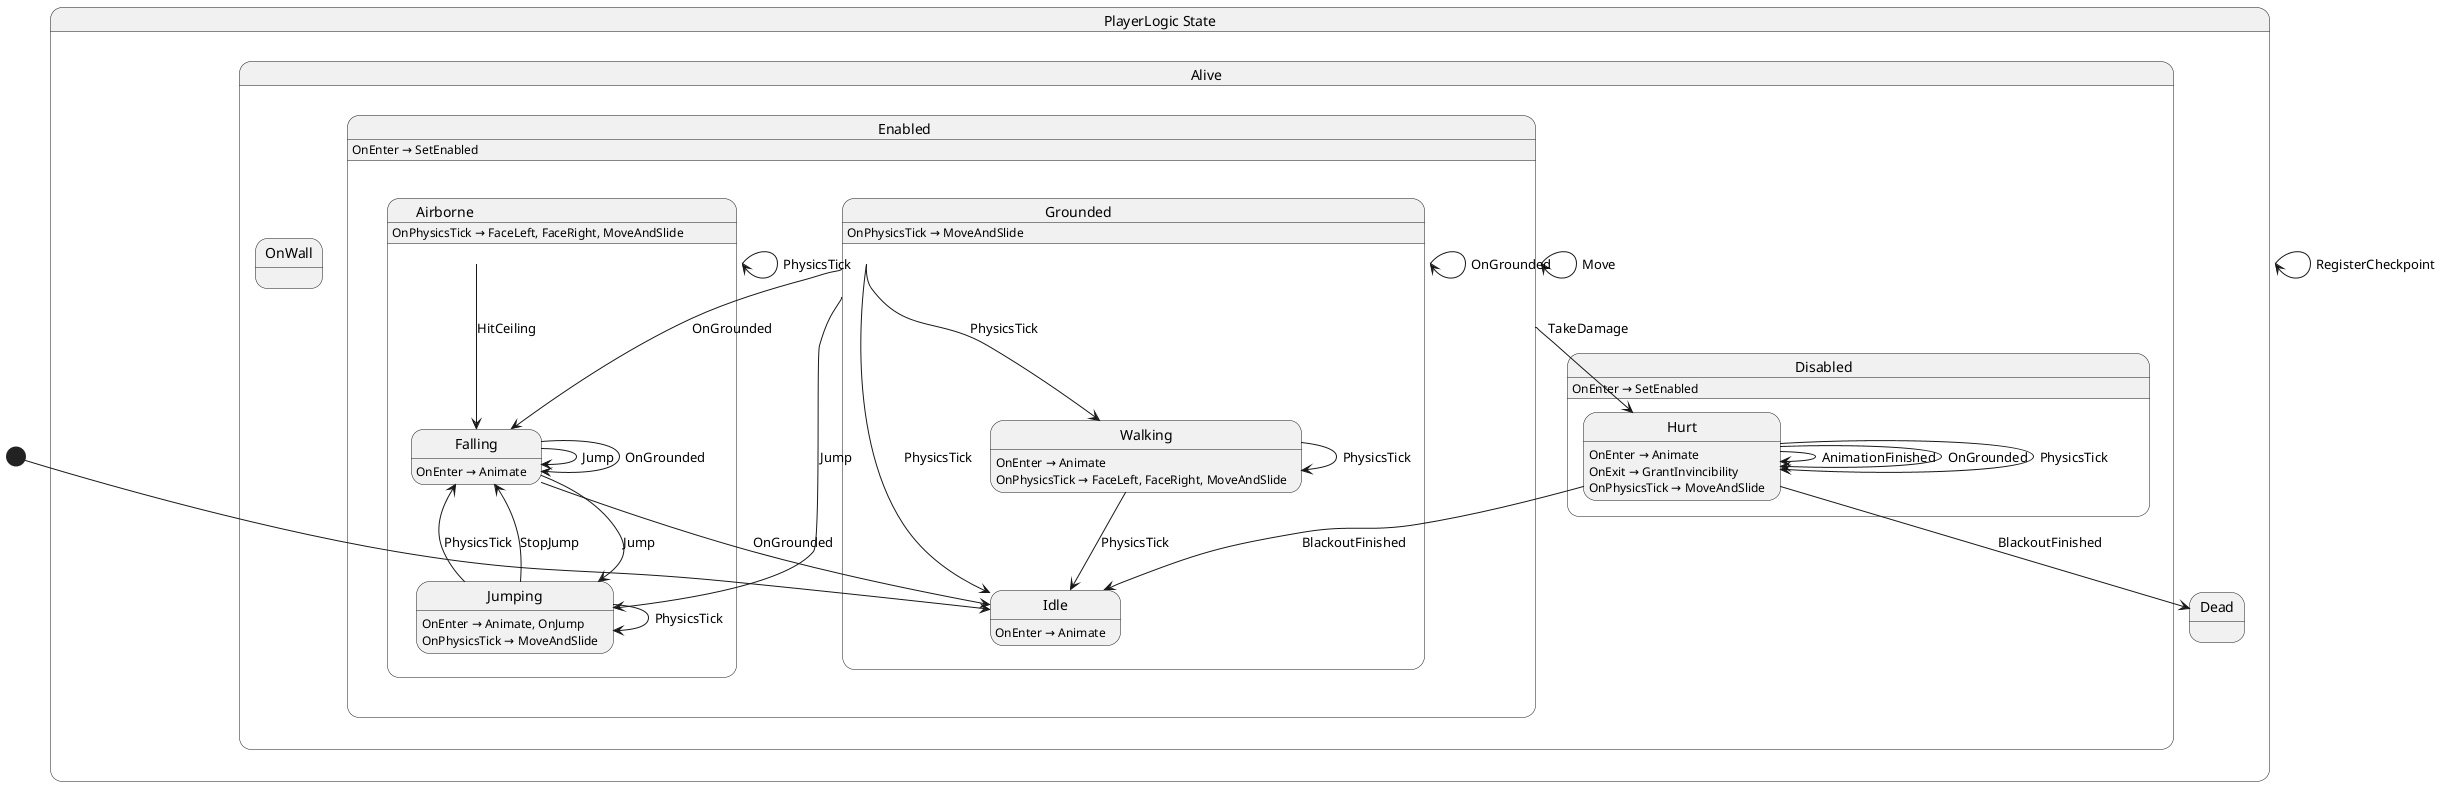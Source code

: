 @startuml PlayerLogic
state "PlayerLogic State" as Yolk_Logic_Player_PlayerLogic_State {
  state "Alive" as Yolk_Logic_Player_PlayerLogic_State_Alive {
    state "Disabled" as Yolk_Logic_Player_PlayerLogic_State_Alive_Disabled {
      state "Hurt" as Yolk_Logic_Player_PlayerLogic_State_Alive_Disabled_Hurt
    }
    state "Enabled" as Yolk_Logic_Player_PlayerLogic_State_Alive_Enabled {
      state "Airborne" as Yolk_Logic_Player_PlayerLogic_State_Alive_Enabled_Airborne {
        state "Falling" as Yolk_Logic_Player_PlayerLogic_State_Alive_Enabled_Airborne_Falling
        state "Jumping" as Yolk_Logic_Player_PlayerLogic_State_Alive_Enabled_Airborne_Jumping
      }
      state "Grounded" as Yolk_Logic_Player_PlayerLogic_State_Alive_Enabled_Grounded {
        state "Idle" as Yolk_Logic_Player_PlayerLogic_State_Alive_Enabled_Grounded_Idle
        state "Walking" as Yolk_Logic_Player_PlayerLogic_State_Alive_Enabled_Grounded_Walking
      }
    }
    state "OnWall" as Yolk_Logic_Player_PlayerLogic_State_Alive_Enabled_OnWall
  }
  state "Dead" as Yolk_Logic_Player_PlayerLogic_State_Dead
}

Yolk_Logic_Player_PlayerLogic_State --> Yolk_Logic_Player_PlayerLogic_State : RegisterCheckpoint
Yolk_Logic_Player_PlayerLogic_State_Alive_Disabled_Hurt --> Yolk_Logic_Player_PlayerLogic_State_Alive_Disabled_Hurt : AnimationFinished
Yolk_Logic_Player_PlayerLogic_State_Alive_Disabled_Hurt --> Yolk_Logic_Player_PlayerLogic_State_Alive_Disabled_Hurt : OnGrounded
Yolk_Logic_Player_PlayerLogic_State_Alive_Disabled_Hurt --> Yolk_Logic_Player_PlayerLogic_State_Alive_Disabled_Hurt : PhysicsTick
Yolk_Logic_Player_PlayerLogic_State_Alive_Disabled_Hurt --> Yolk_Logic_Player_PlayerLogic_State_Alive_Enabled_Grounded_Idle : BlackoutFinished
Yolk_Logic_Player_PlayerLogic_State_Alive_Disabled_Hurt --> Yolk_Logic_Player_PlayerLogic_State_Dead : BlackoutFinished
Yolk_Logic_Player_PlayerLogic_State_Alive_Enabled --> Yolk_Logic_Player_PlayerLogic_State_Alive_Disabled_Hurt : TakeDamage
Yolk_Logic_Player_PlayerLogic_State_Alive_Enabled --> Yolk_Logic_Player_PlayerLogic_State_Alive_Enabled : Move
Yolk_Logic_Player_PlayerLogic_State_Alive_Enabled_Airborne --> Yolk_Logic_Player_PlayerLogic_State_Alive_Enabled_Airborne : PhysicsTick
Yolk_Logic_Player_PlayerLogic_State_Alive_Enabled_Airborne --> Yolk_Logic_Player_PlayerLogic_State_Alive_Enabled_Airborne_Falling : HitCeiling
Yolk_Logic_Player_PlayerLogic_State_Alive_Enabled_Airborne_Falling --> Yolk_Logic_Player_PlayerLogic_State_Alive_Enabled_Airborne_Falling : Jump
Yolk_Logic_Player_PlayerLogic_State_Alive_Enabled_Airborne_Falling --> Yolk_Logic_Player_PlayerLogic_State_Alive_Enabled_Airborne_Falling : OnGrounded
Yolk_Logic_Player_PlayerLogic_State_Alive_Enabled_Airborne_Falling --> Yolk_Logic_Player_PlayerLogic_State_Alive_Enabled_Airborne_Jumping : Jump
Yolk_Logic_Player_PlayerLogic_State_Alive_Enabled_Airborne_Falling --> Yolk_Logic_Player_PlayerLogic_State_Alive_Enabled_Grounded_Idle : OnGrounded
Yolk_Logic_Player_PlayerLogic_State_Alive_Enabled_Airborne_Jumping --> Yolk_Logic_Player_PlayerLogic_State_Alive_Enabled_Airborne_Falling : PhysicsTick
Yolk_Logic_Player_PlayerLogic_State_Alive_Enabled_Airborne_Jumping --> Yolk_Logic_Player_PlayerLogic_State_Alive_Enabled_Airborne_Falling : StopJump
Yolk_Logic_Player_PlayerLogic_State_Alive_Enabled_Airborne_Jumping --> Yolk_Logic_Player_PlayerLogic_State_Alive_Enabled_Airborne_Jumping : PhysicsTick
Yolk_Logic_Player_PlayerLogic_State_Alive_Enabled_Grounded --> Yolk_Logic_Player_PlayerLogic_State_Alive_Enabled_Airborne_Falling : OnGrounded
Yolk_Logic_Player_PlayerLogic_State_Alive_Enabled_Grounded --> Yolk_Logic_Player_PlayerLogic_State_Alive_Enabled_Airborne_Jumping : Jump
Yolk_Logic_Player_PlayerLogic_State_Alive_Enabled_Grounded --> Yolk_Logic_Player_PlayerLogic_State_Alive_Enabled_Grounded : OnGrounded
Yolk_Logic_Player_PlayerLogic_State_Alive_Enabled_Grounded --> Yolk_Logic_Player_PlayerLogic_State_Alive_Enabled_Grounded_Idle : PhysicsTick
Yolk_Logic_Player_PlayerLogic_State_Alive_Enabled_Grounded --> Yolk_Logic_Player_PlayerLogic_State_Alive_Enabled_Grounded_Walking : PhysicsTick
Yolk_Logic_Player_PlayerLogic_State_Alive_Enabled_Grounded_Walking --> Yolk_Logic_Player_PlayerLogic_State_Alive_Enabled_Grounded_Idle : PhysicsTick
Yolk_Logic_Player_PlayerLogic_State_Alive_Enabled_Grounded_Walking --> Yolk_Logic_Player_PlayerLogic_State_Alive_Enabled_Grounded_Walking : PhysicsTick

Yolk_Logic_Player_PlayerLogic_State_Alive_Disabled : OnEnter → SetEnabled
Yolk_Logic_Player_PlayerLogic_State_Alive_Disabled_Hurt : OnEnter → Animate
Yolk_Logic_Player_PlayerLogic_State_Alive_Disabled_Hurt : OnExit → GrantInvincibility
Yolk_Logic_Player_PlayerLogic_State_Alive_Disabled_Hurt : OnPhysicsTick → MoveAndSlide
Yolk_Logic_Player_PlayerLogic_State_Alive_Enabled : OnEnter → SetEnabled
Yolk_Logic_Player_PlayerLogic_State_Alive_Enabled_Airborne : OnPhysicsTick → FaceLeft, FaceRight, MoveAndSlide
Yolk_Logic_Player_PlayerLogic_State_Alive_Enabled_Airborne_Falling : OnEnter → Animate
Yolk_Logic_Player_PlayerLogic_State_Alive_Enabled_Airborne_Jumping : OnEnter → Animate, OnJump
Yolk_Logic_Player_PlayerLogic_State_Alive_Enabled_Airborne_Jumping : OnPhysicsTick → MoveAndSlide
Yolk_Logic_Player_PlayerLogic_State_Alive_Enabled_Grounded : OnPhysicsTick → MoveAndSlide
Yolk_Logic_Player_PlayerLogic_State_Alive_Enabled_Grounded_Idle : OnEnter → Animate
Yolk_Logic_Player_PlayerLogic_State_Alive_Enabled_Grounded_Walking : OnEnter → Animate
Yolk_Logic_Player_PlayerLogic_State_Alive_Enabled_Grounded_Walking : OnPhysicsTick → FaceLeft, FaceRight, MoveAndSlide

[*] --> Yolk_Logic_Player_PlayerLogic_State_Alive_Enabled_Grounded_Idle
@enduml